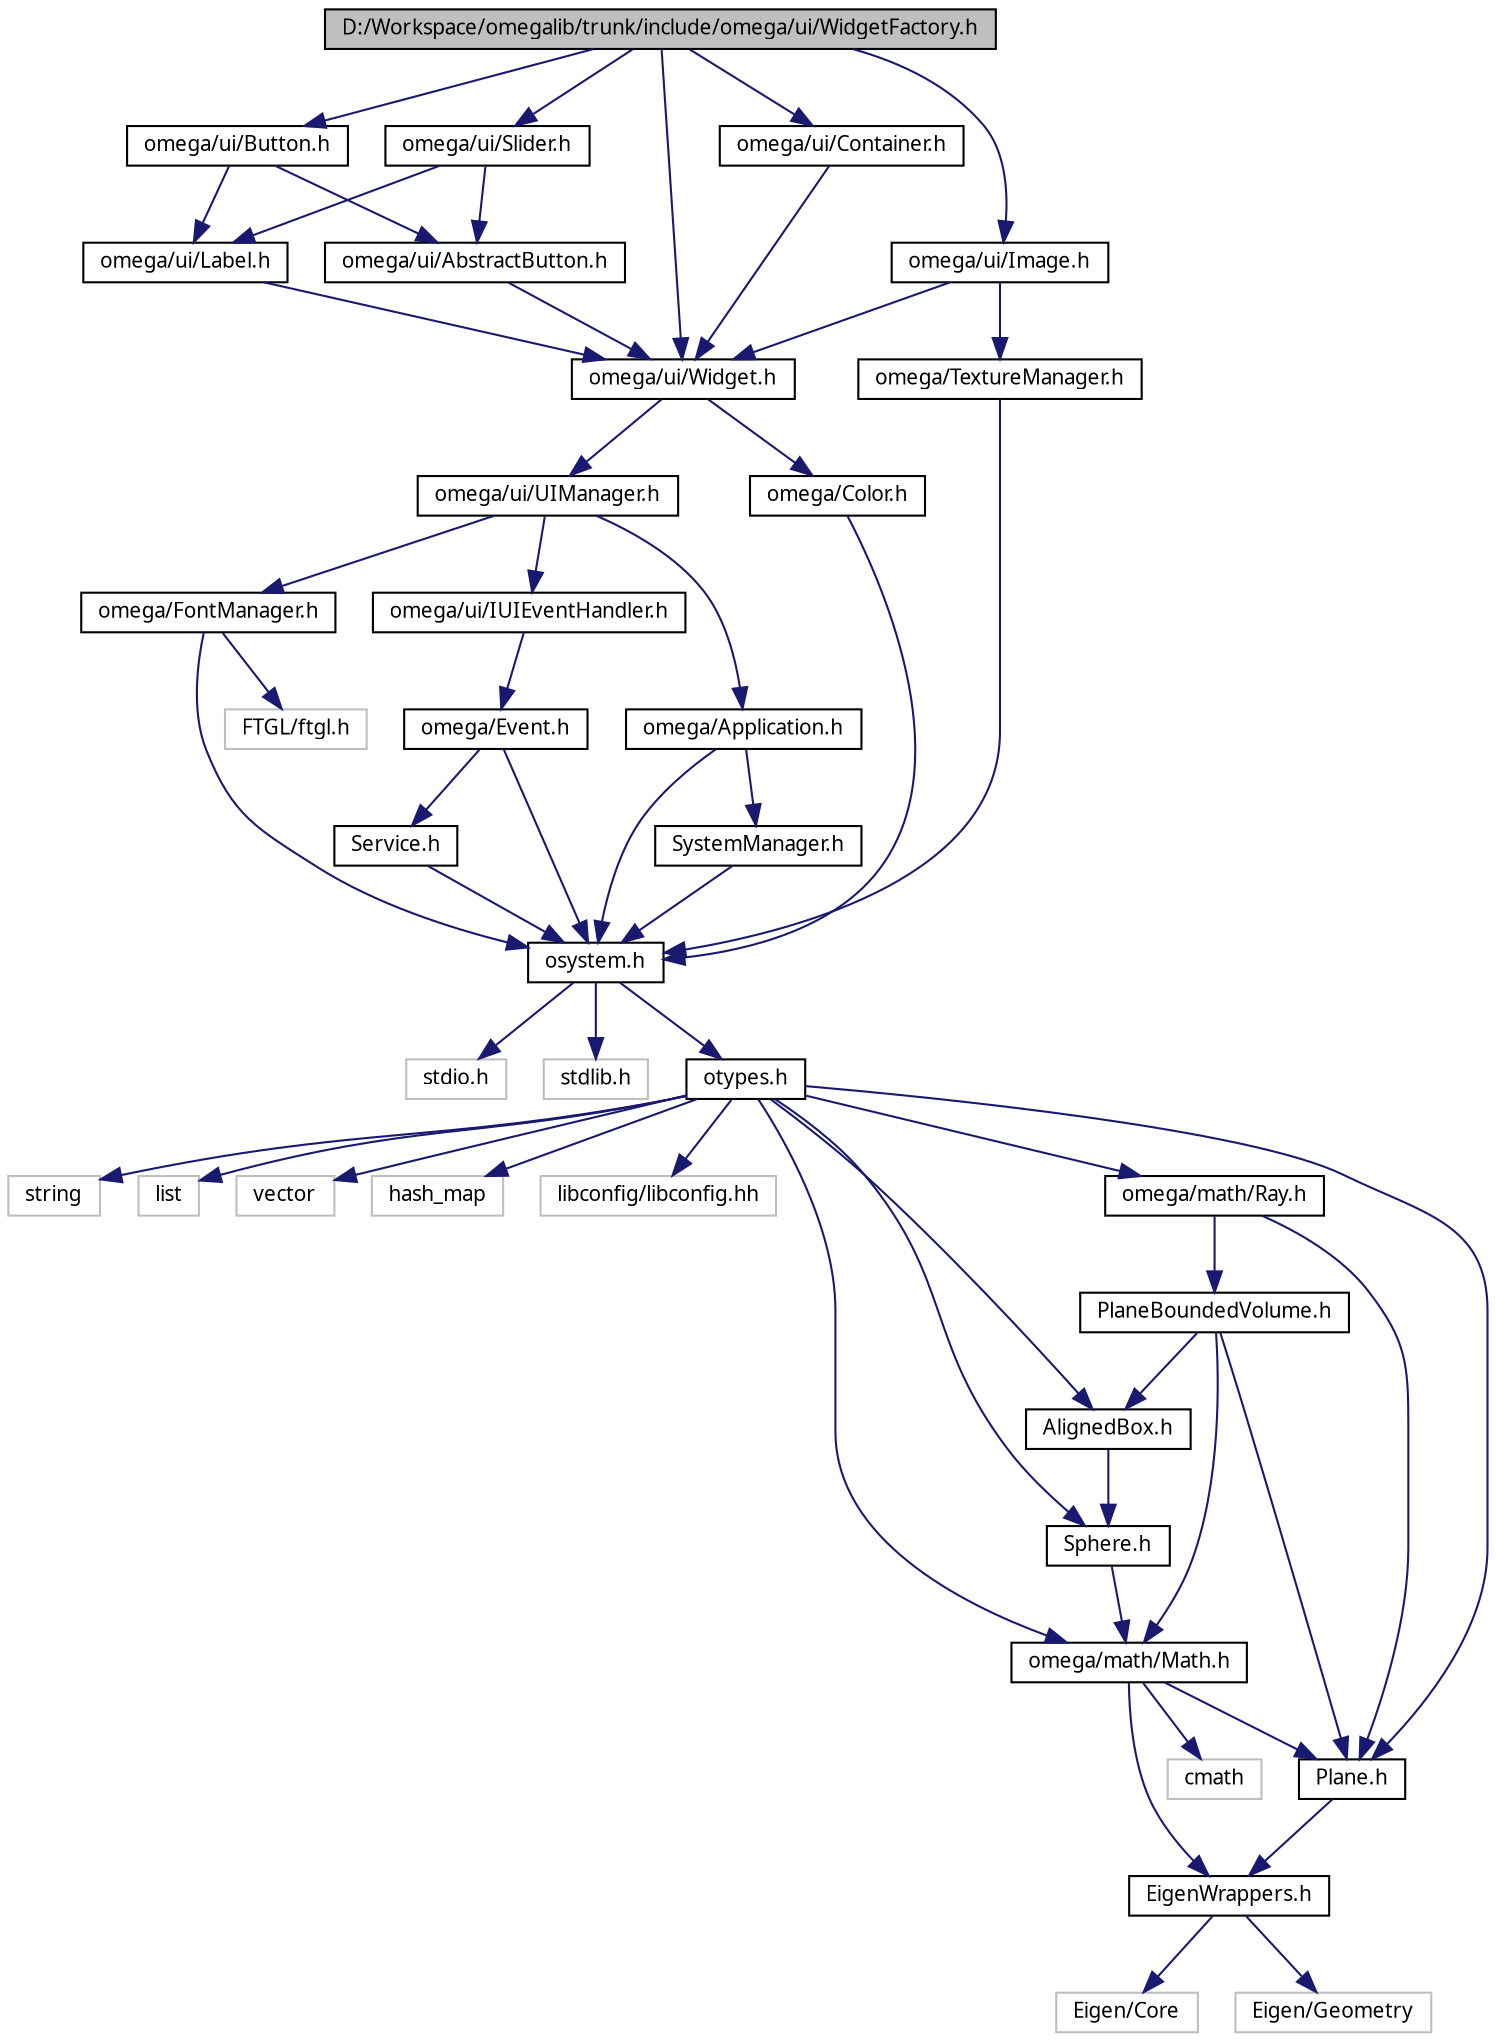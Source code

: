 digraph G
{
  bgcolor="transparent";
  edge [fontname="FreeSans.ttf",fontsize="10",labelfontname="FreeSans.ttf",labelfontsize="10"];
  node [fontname="FreeSans.ttf",fontsize="10",shape=record];
  Node1 [label="D:/Workspace/omegalib/trunk/include/omega/ui/WidgetFactory.h",height=0.2,width=0.4,color="black", fillcolor="grey75", style="filled" fontcolor="black"];
  Node1 -> Node2 [color="midnightblue",fontsize="10",style="solid",fontname="FreeSans.ttf"];
  Node2 [label="omega/ui/Button.h",height=0.2,width=0.4,color="black",URL="$_button_8h.html"];
  Node2 -> Node3 [color="midnightblue",fontsize="10",style="solid",fontname="FreeSans.ttf"];
  Node3 [label="omega/ui/AbstractButton.h",height=0.2,width=0.4,color="black",URL="$_abstract_button_8h.html"];
  Node3 -> Node4 [color="midnightblue",fontsize="10",style="solid",fontname="FreeSans.ttf"];
  Node4 [label="omega/ui/Widget.h",height=0.2,width=0.4,color="black",URL="$_widget_8h.html"];
  Node4 -> Node5 [color="midnightblue",fontsize="10",style="solid",fontname="FreeSans.ttf"];
  Node5 [label="omega/Color.h",height=0.2,width=0.4,color="black",URL="$_color_8h.html"];
  Node5 -> Node6 [color="midnightblue",fontsize="10",style="solid",fontname="FreeSans.ttf"];
  Node6 [label="osystem.h",height=0.2,width=0.4,color="black",URL="$osystem_8h.html"];
  Node6 -> Node7 [color="midnightblue",fontsize="10",style="solid",fontname="FreeSans.ttf"];
  Node7 [label="stdio.h",height=0.2,width=0.4,color="grey75"];
  Node6 -> Node8 [color="midnightblue",fontsize="10",style="solid",fontname="FreeSans.ttf"];
  Node8 [label="stdlib.h",height=0.2,width=0.4,color="grey75"];
  Node6 -> Node9 [color="midnightblue",fontsize="10",style="solid",fontname="FreeSans.ttf"];
  Node9 [label="otypes.h",height=0.2,width=0.4,color="black",URL="$otypes_8h.html"];
  Node9 -> Node10 [color="midnightblue",fontsize="10",style="solid",fontname="FreeSans.ttf"];
  Node10 [label="string",height=0.2,width=0.4,color="grey75"];
  Node9 -> Node11 [color="midnightblue",fontsize="10",style="solid",fontname="FreeSans.ttf"];
  Node11 [label="list",height=0.2,width=0.4,color="grey75"];
  Node9 -> Node12 [color="midnightblue",fontsize="10",style="solid",fontname="FreeSans.ttf"];
  Node12 [label="vector",height=0.2,width=0.4,color="grey75"];
  Node9 -> Node13 [color="midnightblue",fontsize="10",style="solid",fontname="FreeSans.ttf"];
  Node13 [label="hash_map",height=0.2,width=0.4,color="grey75"];
  Node9 -> Node14 [color="midnightblue",fontsize="10",style="solid",fontname="FreeSans.ttf"];
  Node14 [label="libconfig/libconfig.hh",height=0.2,width=0.4,color="grey75"];
  Node9 -> Node15 [color="midnightblue",fontsize="10",style="solid",fontname="FreeSans.ttf"];
  Node15 [label="omega/math/Math.h",height=0.2,width=0.4,color="black",URL="$_math_8h.html"];
  Node15 -> Node16 [color="midnightblue",fontsize="10",style="solid",fontname="FreeSans.ttf"];
  Node16 [label="cmath",height=0.2,width=0.4,color="grey75"];
  Node15 -> Node17 [color="midnightblue",fontsize="10",style="solid",fontname="FreeSans.ttf"];
  Node17 [label="Plane.h",height=0.2,width=0.4,color="black",URL="$_plane_8h.html"];
  Node17 -> Node18 [color="midnightblue",fontsize="10",style="solid",fontname="FreeSans.ttf"];
  Node18 [label="EigenWrappers.h",height=0.2,width=0.4,color="black",URL="$_eigen_wrappers_8h.html"];
  Node18 -> Node19 [color="midnightblue",fontsize="10",style="solid",fontname="FreeSans.ttf"];
  Node19 [label="Eigen/Core",height=0.2,width=0.4,color="grey75"];
  Node18 -> Node20 [color="midnightblue",fontsize="10",style="solid",fontname="FreeSans.ttf"];
  Node20 [label="Eigen/Geometry",height=0.2,width=0.4,color="grey75"];
  Node15 -> Node18 [color="midnightblue",fontsize="10",style="solid",fontname="FreeSans.ttf"];
  Node9 -> Node21 [color="midnightblue",fontsize="10",style="solid",fontname="FreeSans.ttf"];
  Node21 [label="omega/math/Ray.h",height=0.2,width=0.4,color="black",URL="$_ray_8h.html"];
  Node21 -> Node17 [color="midnightblue",fontsize="10",style="solid",fontname="FreeSans.ttf"];
  Node21 -> Node22 [color="midnightblue",fontsize="10",style="solid",fontname="FreeSans.ttf"];
  Node22 [label="PlaneBoundedVolume.h",height=0.2,width=0.4,color="black",URL="$_plane_bounded_volume_8h.html"];
  Node22 -> Node23 [color="midnightblue",fontsize="10",style="solid",fontname="FreeSans.ttf"];
  Node23 [label="AlignedBox.h",height=0.2,width=0.4,color="black",URL="$_aligned_box_8h.html"];
  Node23 -> Node24 [color="midnightblue",fontsize="10",style="solid",fontname="FreeSans.ttf"];
  Node24 [label="Sphere.h",height=0.2,width=0.4,color="black",URL="$_sphere_8h.html"];
  Node24 -> Node15 [color="midnightblue",fontsize="10",style="solid",fontname="FreeSans.ttf"];
  Node22 -> Node15 [color="midnightblue",fontsize="10",style="solid",fontname="FreeSans.ttf"];
  Node22 -> Node17 [color="midnightblue",fontsize="10",style="solid",fontname="FreeSans.ttf"];
  Node9 -> Node23 [color="midnightblue",fontsize="10",style="solid",fontname="FreeSans.ttf"];
  Node9 -> Node24 [color="midnightblue",fontsize="10",style="solid",fontname="FreeSans.ttf"];
  Node9 -> Node17 [color="midnightblue",fontsize="10",style="solid",fontname="FreeSans.ttf"];
  Node4 -> Node25 [color="midnightblue",fontsize="10",style="solid",fontname="FreeSans.ttf"];
  Node25 [label="omega/ui/UIManager.h",height=0.2,width=0.4,color="black",URL="$_u_i_manager_8h.html"];
  Node25 -> Node26 [color="midnightblue",fontsize="10",style="solid",fontname="FreeSans.ttf"];
  Node26 [label="omega/Application.h",height=0.2,width=0.4,color="black",URL="$_application_8h.html"];
  Node26 -> Node6 [color="midnightblue",fontsize="10",style="solid",fontname="FreeSans.ttf"];
  Node26 -> Node27 [color="midnightblue",fontsize="10",style="solid",fontname="FreeSans.ttf"];
  Node27 [label="SystemManager.h",height=0.2,width=0.4,color="black",URL="$_system_manager_8h.html"];
  Node27 -> Node6 [color="midnightblue",fontsize="10",style="solid",fontname="FreeSans.ttf"];
  Node25 -> Node28 [color="midnightblue",fontsize="10",style="solid",fontname="FreeSans.ttf"];
  Node28 [label="omega/FontManager.h",height=0.2,width=0.4,color="black",URL="$_font_manager_8h.html"];
  Node28 -> Node6 [color="midnightblue",fontsize="10",style="solid",fontname="FreeSans.ttf"];
  Node28 -> Node29 [color="midnightblue",fontsize="10",style="solid",fontname="FreeSans.ttf"];
  Node29 [label="FTGL/ftgl.h",height=0.2,width=0.4,color="grey75"];
  Node25 -> Node30 [color="midnightblue",fontsize="10",style="solid",fontname="FreeSans.ttf"];
  Node30 [label="omega/ui/IUIEventHandler.h",height=0.2,width=0.4,color="black",URL="$_i_u_i_event_handler_8h.html"];
  Node30 -> Node31 [color="midnightblue",fontsize="10",style="solid",fontname="FreeSans.ttf"];
  Node31 [label="omega/Event.h",height=0.2,width=0.4,color="black",URL="$_event_8h.html"];
  Node31 -> Node6 [color="midnightblue",fontsize="10",style="solid",fontname="FreeSans.ttf"];
  Node31 -> Node32 [color="midnightblue",fontsize="10",style="solid",fontname="FreeSans.ttf"];
  Node32 [label="Service.h",height=0.2,width=0.4,color="black",URL="$_service_8h.html"];
  Node32 -> Node6 [color="midnightblue",fontsize="10",style="solid",fontname="FreeSans.ttf"];
  Node2 -> Node33 [color="midnightblue",fontsize="10",style="solid",fontname="FreeSans.ttf"];
  Node33 [label="omega/ui/Label.h",height=0.2,width=0.4,color="black",URL="$_label_8h.html"];
  Node33 -> Node4 [color="midnightblue",fontsize="10",style="solid",fontname="FreeSans.ttf"];
  Node1 -> Node34 [color="midnightblue",fontsize="10",style="solid",fontname="FreeSans.ttf"];
  Node34 [label="omega/ui/Container.h",height=0.2,width=0.4,color="black",URL="$_container_8h.html"];
  Node34 -> Node4 [color="midnightblue",fontsize="10",style="solid",fontname="FreeSans.ttf"];
  Node1 -> Node35 [color="midnightblue",fontsize="10",style="solid",fontname="FreeSans.ttf"];
  Node35 [label="omega/ui/Slider.h",height=0.2,width=0.4,color="black",URL="$_slider_8h.html"];
  Node35 -> Node3 [color="midnightblue",fontsize="10",style="solid",fontname="FreeSans.ttf"];
  Node35 -> Node33 [color="midnightblue",fontsize="10",style="solid",fontname="FreeSans.ttf"];
  Node1 -> Node4 [color="midnightblue",fontsize="10",style="solid",fontname="FreeSans.ttf"];
  Node1 -> Node36 [color="midnightblue",fontsize="10",style="solid",fontname="FreeSans.ttf"];
  Node36 [label="omega/ui/Image.h",height=0.2,width=0.4,color="black",URL="$_image_8h.html"];
  Node36 -> Node37 [color="midnightblue",fontsize="10",style="solid",fontname="FreeSans.ttf"];
  Node37 [label="omega/TextureManager.h",height=0.2,width=0.4,color="black",URL="$_texture_manager_8h.html"];
  Node37 -> Node6 [color="midnightblue",fontsize="10",style="solid",fontname="FreeSans.ttf"];
  Node36 -> Node4 [color="midnightblue",fontsize="10",style="solid",fontname="FreeSans.ttf"];
}
